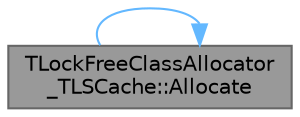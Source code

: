 digraph "TLockFreeClassAllocator_TLSCache::Allocate"
{
 // INTERACTIVE_SVG=YES
 // LATEX_PDF_SIZE
  bgcolor="transparent";
  edge [fontname=Helvetica,fontsize=10,labelfontname=Helvetica,labelfontsize=10];
  node [fontname=Helvetica,fontsize=10,shape=box,height=0.2,width=0.4];
  rankdir="LR";
  Node1 [id="Node000001",label="TLockFreeClassAllocator\l_TLSCache::Allocate",height=0.2,width=0.4,color="gray40", fillcolor="grey60", style="filled", fontcolor="black",tooltip="Returns a memory block of size sizeof(T)."];
  Node1 -> Node1 [id="edge1_Node000001_Node000001",color="steelblue1",style="solid",tooltip=" "];
}
